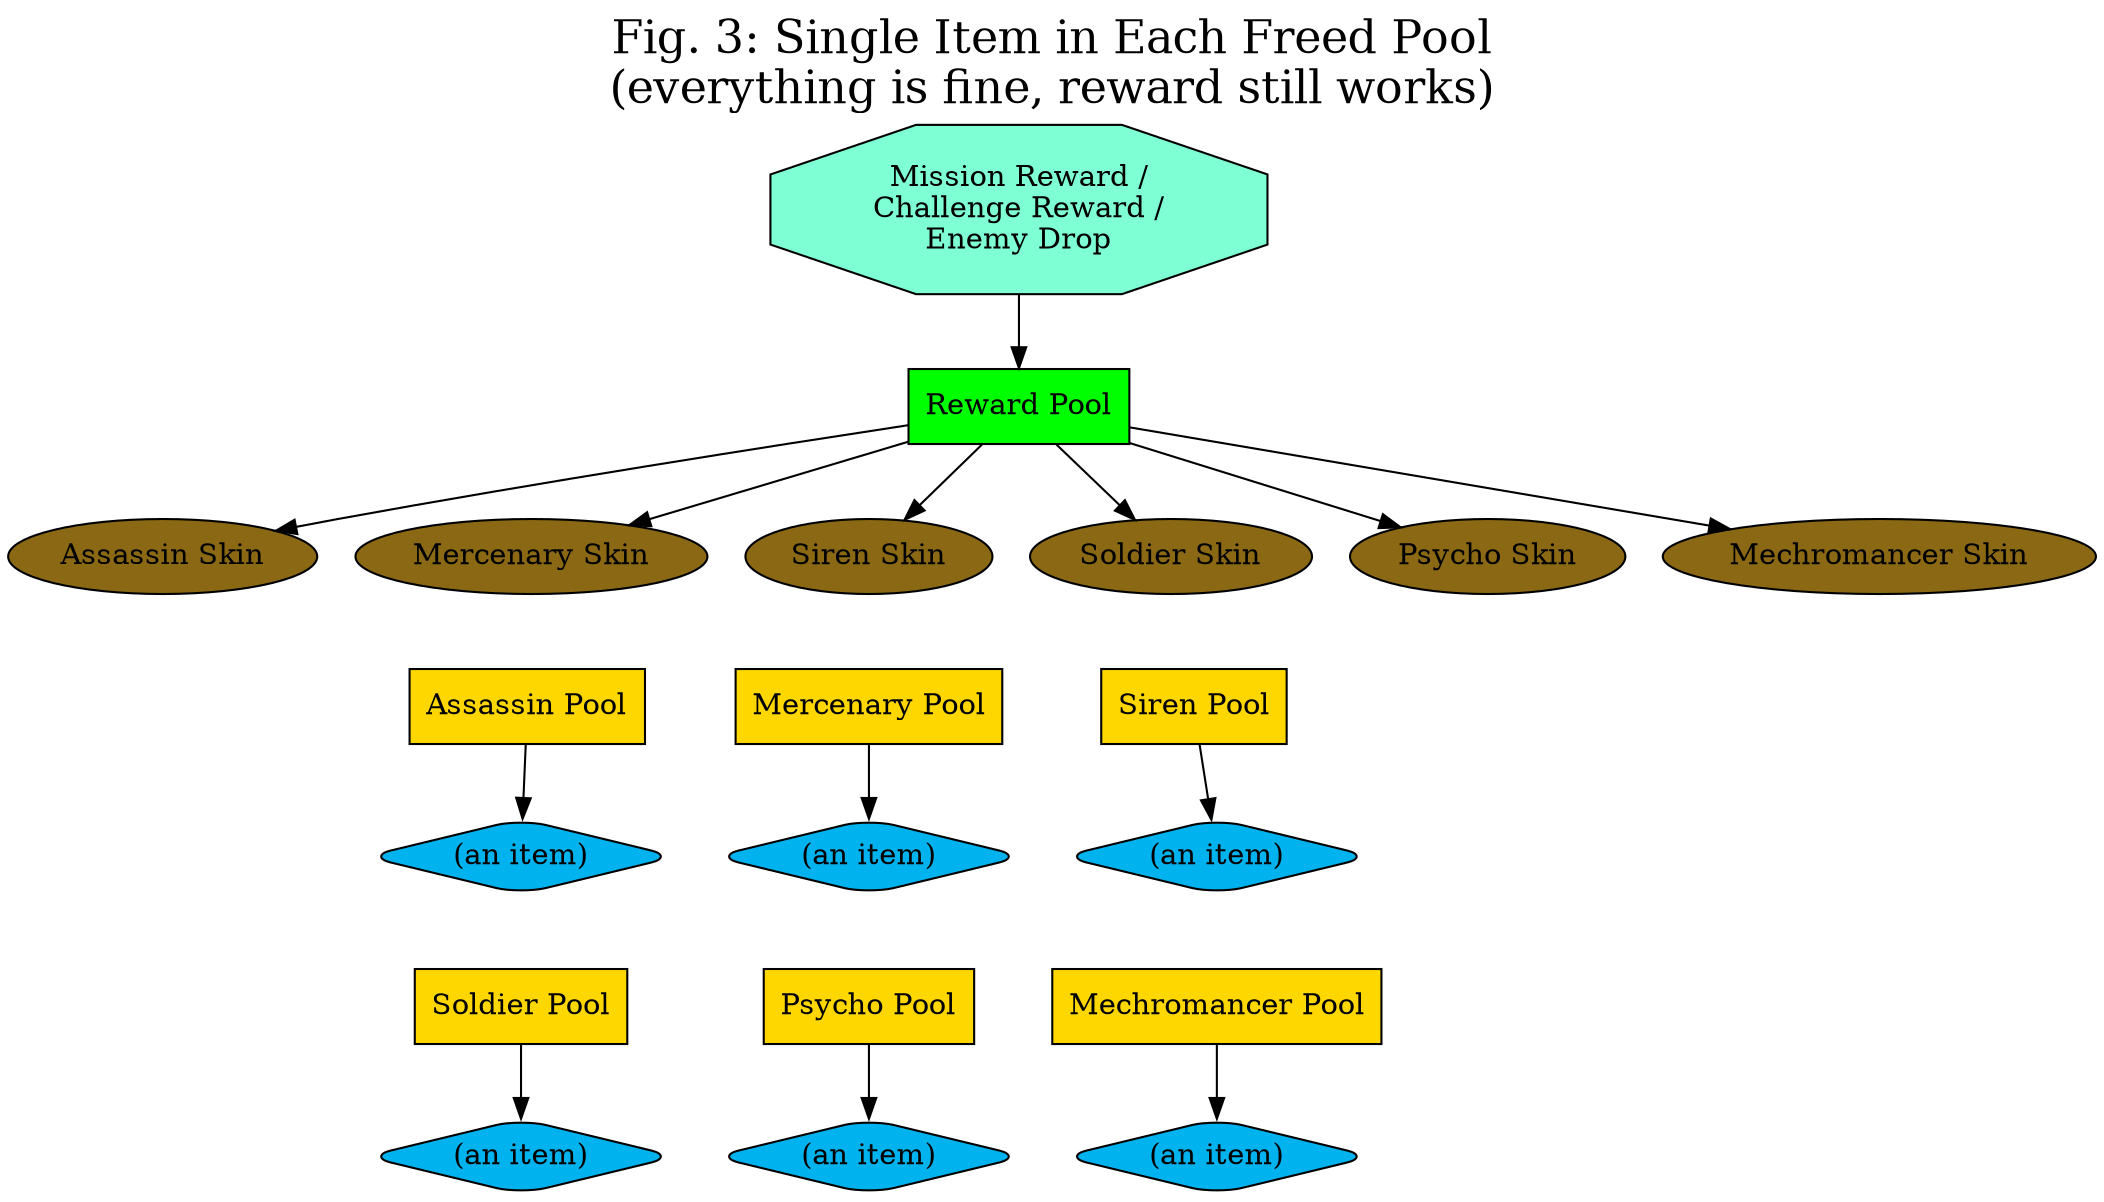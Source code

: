 digraph reward {

    labelloc = "t";
    fontsize = 22;
    label = <Fig. 3: Single Item in Each Freed Pool<br/>(everything is fine, reward still works)>

    {
        node [shape=octagon style=filled fillcolor=aquamarine1];
        thing [label=<Mission Reward /<br/>Challenge Reward /<br/>Enemy Drop>];
    }
    {
        node [shape=rectangle style=filled fillcolor=green];
        reward [label="Reward Pool"]
    }
    {
        node [shape=rectangle style=filled fillcolor=gold];
        pool_ass [label="Assassin Pool"];
        pool_merc [label="Mercenary Pool"];
        pool_siren [label="Siren Pool"];
        pool_soldier [label="Soldier Pool"];
        pool_psycho [label="Psycho Pool"];
        pool_mech [label="Mechromancer Pool"];
    }
    {
        node [style=filled fillcolor=goldenrod4];
        skin_ass [label="Assassin Skin"];
        skin_merc [label="Mercenary Skin"];
        skin_siren [label="Siren Skin"];
        skin_soldier [label="Soldier Skin"];
        skin_psycho [label="Psycho Skin"];
        skin_mech [label="Mechromancer Skin"];
    }
    {
        node [shape=diamond style="filled,rounded" fillcolor=deepskyblue2];
        item_1 [label="(an item)"];
        item_2 [label="(an item)"];
        item_3 [label="(an item)"];
        item_4 [label="(an item)"];
        item_5 [label="(an item)"];
        item_6 [label="(an item)"];
    }

    thing -> reward;

    reward -> skin_ass;
    reward -> skin_merc;
    reward -> skin_siren;
    reward -> skin_soldier;
    reward -> skin_psycho;
    reward -> skin_mech;

    // Items
    pool_ass -> item_4;
    pool_merc -> item_3;
    pool_siren -> item_2;
    pool_soldier -> item_1;
    pool_psycho -> item_6;
    pool_mech -> item_5;

    // Some structural arrangements
    {
        edge [style=invis];
        skin_merc -> pool_ass;
        skin_siren -> pool_merc;
        skin_soldier -> pool_siren;
        item_4 -> pool_soldier;
        item_3 -> pool_psycho;
        item_2 -> pool_mech;
    }

}
